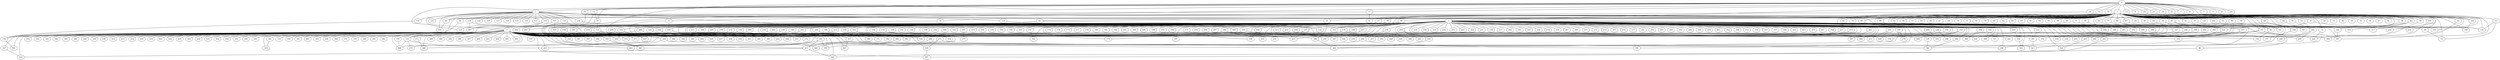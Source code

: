 
graph graphname {
    0 -- 1
0 -- 2
0 -- 3
0 -- 4
0 -- 5
0 -- 6
0 -- 7
0 -- 8
0 -- 9
0 -- 10
0 -- 11
0 -- 12
0 -- 13
0 -- 14
0 -- 15
0 -- 16
0 -- 17
0 -- 18
0 -- 19
0 -- 20
0 -- 21
0 -- 22
0 -- 23
0 -- 24
0 -- 25
0 -- 360
1 -- 26
1 -- 27
1 -- 28
1 -- 29
1 -- 30
1 -- 31
1 -- 32
1 -- 33
1 -- 34
1 -- 35
1 -- 36
1 -- 37
1 -- 38
1 -- 39
1 -- 40
1 -- 41
1 -- 42
1 -- 43
1 -- 44
1 -- 45
1 -- 46
1 -- 47
1 -- 48
1 -- 49
1 -- 50
1 -- 51
1 -- 52
1 -- 53
1 -- 54
1 -- 55
1 -- 56
1 -- 57
1 -- 58
1 -- 59
1 -- 60
1 -- 61
1 -- 62
1 -- 63
1 -- 64
1 -- 65
1 -- 66
1 -- 67
1 -- 68
1 -- 69
1 -- 70
1 -- 71
1 -- 72
1 -- 73
1 -- 74
1 -- 75
1 -- 76
1 -- 77
1 -- 78
1 -- 79
1 -- 80
1 -- 81
1 -- 82
1 -- 83
1 -- 84
1 -- 85
1 -- 86
1 -- 87
1 -- 88
1 -- 89
1 -- 90
1 -- 91
1 -- 92
1 -- 93
1 -- 94
1 -- 95
1 -- 96
1 -- 97
1 -- 98
1 -- 99
1 -- 100
1 -- 101
1 -- 102
1 -- 103
1 -- 104
1 -- 105
1 -- 106
1 -- 291
2 -- 128
2 -- 107
2 -- 108
2 -- 109
2 -- 110
2 -- 111
2 -- 112
2 -- 113
2 -- 114
2 -- 115
2 -- 116
2 -- 117
2 -- 118
2 -- 119
2 -- 120
2 -- 121
2 -- 122
2 -- 123
2 -- 124
2 -- 125
2 -- 126
2 -- 127
2 -- 35
2 -- 46
3 -- 129
3 -- 130
3 -- 131
3 -- 132
3 -- 133
3 -- 134
3 -- 135
3 -- 136
3 -- 137
3 -- 138
3 -- 139
3 -- 140
3 -- 141
3 -- 142
3 -- 143
3 -- 144
3 -- 145
3 -- 146
3 -- 147
3 -- 148
3 -- 149
3 -- 150
3 -- 151
3 -- 152
3 -- 153
3 -- 154
3 -- 155
3 -- 156
3 -- 157
3 -- 158
3 -- 159
3 -- 160
3 -- 161
3 -- 162
3 -- 163
3 -- 164
3 -- 165
3 -- 166
3 -- 167
3 -- 168
3 -- 169
3 -- 170
3 -- 171
3 -- 172
3 -- 173
3 -- 174
3 -- 175
3 -- 176
3 -- 177
3 -- 178
3 -- 179
3 -- 180
3 -- 181
3 -- 182
3 -- 183
3 -- 184
3 -- 185
3 -- 186
3 -- 187
3 -- 188
3 -- 189
3 -- 190
3 -- 191
3 -- 192
3 -- 193
3 -- 194
3 -- 195
3 -- 196
3 -- 197
3 -- 198
3 -- 199
3 -- 200
3 -- 201
3 -- 202
3 -- 203
3 -- 204
3 -- 205
3 -- 206
3 -- 207
3 -- 208
3 -- 209
3 -- 210
3 -- 211
3 -- 212
3 -- 213
3 -- 214
3 -- 215
3 -- 216
3 -- 217
3 -- 218
3 -- 219
3 -- 220
3 -- 221
3 -- 222
3 -- 223
3 -- 224
3 -- 225
3 -- 226
3 -- 227
3 -- 228
3 -- 229
3 -- 230
3 -- 231
3 -- 232
3 -- 233
3 -- 234
3 -- 235
3 -- 236
3 -- 237
3 -- 238
3 -- 239
3 -- 240
3 -- 241
3 -- 242
3 -- 243
3 -- 244
3 -- 245
3 -- 246
3 -- 247
3 -- 248
3 -- 249
3 -- 250
3 -- 251
3 -- 252
3 -- 253
3 -- 254
3 -- 255
3 -- 256
3 -- 257
3 -- 258
3 -- 259
3 -- 260
3 -- 261
3 -- 262
3 -- 263
3 -- 264
3 -- 265
3 -- 266
3 -- 267
3 -- 268
3 -- 269
3 -- 270
3 -- 271
3 -- 272
3 -- 273
3 -- 274
3 -- 275
3 -- 276
3 -- 277
3 -- 278
3 -- 279
3 -- 280
3 -- 281
3 -- 282
3 -- 283
3 -- 284
3 -- 285
3 -- 286
3 -- 287
3 -- 288
3 -- 289
3 -- 290
3 -- 291
3 -- 292
3 -- 293
3 -- 294
3 -- 295
3 -- 296
3 -- 297
3 -- 298
3 -- 299
3 -- 300
3 -- 301
3 -- 302
3 -- 303
3 -- 304
3 -- 305
3 -- 306
3 -- 307
3 -- 308
3 -- 309
3 -- 310
3 -- 311
3 -- 312
3 -- 313
3 -- 314
3 -- 315
3 -- 316
3 -- 317
3 -- 318
3 -- 319
3 -- 320
3 -- 321
3 -- 322
3 -- 323
3 -- 324
3 -- 325
3 -- 326
3 -- 327
3 -- 328
3 -- 329
3 -- 330
3 -- 331
4 -- 332
4 -- 333
4 -- 334
4 -- 335
4 -- 336
4 -- 337
4 -- 338
4 -- 339
4 -- 340
4 -- 341
4 -- 342
4 -- 343
4 -- 344
4 -- 345
4 -- 346
4 -- 347
4 -- 348
4 -- 349
4 -- 350
4 -- 351
4 -- 352
4 -- 353
4 -- 354
4 -- 355
4 -- 356
4 -- 357
4 -- 358
4 -- 359
4 -- 360
4 -- 361
4 -- 362
4 -- 363
4 -- 364
4 -- 365
4 -- 366
4 -- 367
4 -- 368
4 -- 369
4 -- 370
4 -- 371
4 -- 372
4 -- 373
4 -- 374
4 -- 375
4 -- 376
4 -- 377
4 -- 378
4 -- 379
4 -- 380
4 -- 381
4 -- 382
4 -- 383
4 -- 384
4 -- 385
4 -- 386
4 -- 387
4 -- 388
4 -- 389
4 -- 390
4 -- 391
4 -- 392
4 -- 393
4 -- 394
4 -- 395
4 -- 396
4 -- 397
4 -- 398
4 -- 399
4 -- 400
4 -- 401
4 -- 402
4 -- 403
4 -- 404
4 -- 405
4 -- 406
4 -- 407
4 -- 408
4 -- 409
4 -- 410
4 -- 411
4 -- 412
4 -- 413
4 -- 414
4 -- 415
4 -- 416
4 -- 417
4 -- 418
4 -- 419
4 -- 420
4 -- 421
4 -- 422
4 -- 423
4 -- 424
4 -- 425
4 -- 426
4 -- 427
4 -- 428
4 -- 429
4 -- 430
4 -- 431
4 -- 432
4 -- 433
4 -- 434
4 -- 435
4 -- 436
4 -- 437
4 -- 438
4 -- 439
4 -- 440
4 -- 441
4 -- 442
4 -- 443
4 -- 444
4 -- 445
4 -- 446
4 -- 447
4 -- 448
4 -- 449
6 -- 364
7 -- 134
8 -- 62
10 -- 122
11 -- 140
11 -- 360
12 -- 387
12 -- 16
13 -- 106
14 -- 230
15 -- 73
15 -- 134
16 -- 367
16 -- 113
17 -- 31
17 -- 398
18 -- 252
19 -- 335
20 -- 331
20 -- 41
21 -- 226
23 -- 32
25 -- 103
25 -- 191
26 -- 127
27 -- 108
29 -- 389
30 -- 360
32 -- 167
34 -- 242
35 -- 390
36 -- 142
37 -- 122
37 -- 49
40 -- 106
41 -- 64
42 -- 390
42 -- 417
42 -- 140
46 -- 109
47 -- 406
49 -- 73
50 -- 189
51 -- 204
53 -- 196
53 -- 296
54 -- 255
54 -- 351
54 -- 167
55 -- 242
58 -- 215
59 -- 449
60 -- 68
61 -- 217
62 -- 316
62 -- 117
65 -- 192
70 -- 257
71 -- 282
72 -- 411
72 -- 449
77 -- 198
78 -- 251
81 -- 92
81 -- 441
81 -- 209
83 -- 122
85 -- 319
86 -- 286
86 -- 370
88 -- 384
89 -- 310
90 -- 378
92 -- 135
94 -- 146
94 -- 152
96 -- 201
96 -- 333
96 -- 134
97 -- 383
98 -- 407
100 -- 364
103 -- 105
104 -- 364
104 -- 443
106 -- 157
107 -- 123
107 -- 132
107 -- 329
108 -- 349
108 -- 371
112 -- 297
112 -- 265
113 -- 427
113 -- 341
114 -- 378
118 -- 169
120 -- 261
120 -- 297
121 -- 360
122 -- 433
122 -- 293
124 -- 263
127 -- 254
129 -- 383
132 -- 390
136 -- 318
137 -- 336
137 -- 421
139 -- 438
140 -- 332
141 -- 339
141 -- 415
141 -- 365
142 -- 167
143 -- 427
145 -- 173
146 -- 332
147 -- 278
147 -- 404
149 -- 334
151 -- 163
153 -- 187
154 -- 351
154 -- 408
158 -- 284
160 -- 399
160 -- 341
164 -- 272
164 -- 311
164 -- 309
166 -- 179
166 -- 197
168 -- 359
169 -- 187
169 -- 444
170 -- 228
170 -- 425
171 -- 326
176 -- 308
176 -- 341
185 -- 439
187 -- 411
188 -- 259
188 -- 313
188 -- 446
188 -- 416
194 -- 421
194 -- 239
195 -- 424
196 -- 238
200 -- 321
205 -- 264
205 -- 250
209 -- 305
210 -- 385
210 -- 353
211 -- 272
212 -- 233
213 -- 369
215 -- 260
215 -- 241
216 -- 372
217 -- 347
223 -- 421
225 -- 313
225 -- 426
227 -- 423
229 -- 234
230 -- 246
230 -- 393
232 -- 399
234 -- 303
235 -- 409
241 -- 442
242 -- 299
242 -- 249
244 -- 326
244 -- 253
245 -- 392
250 -- 404
251 -- 336
257 -- 357
257 -- 356
262 -- 307
263 -- 270
266 -- 415
269 -- 377
272 -- 440
272 -- 330
272 -- 296
279 -- 395
280 -- 437
284 -- 339
284 -- 300
287 -- 390
288 -- 416
288 -- 331
290 -- 389
293 -- 324
306 -- 383
310 -- 321
310 -- 426
319 -- 448
329 -- 439
330 -- 407
331 -- 408
331 -- 425
331 -- 375
340 -- 443
340 -- 383
342 -- 410
359 -- 365
373 -- 446
378 -- 391
379 -- 408
390 -- 404
399 -- 415
415 -- 423
415 -- 442
417 -- 447

}
